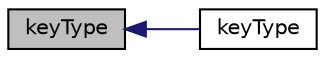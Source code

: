 digraph "keyType"
{
  bgcolor="transparent";
  edge [fontname="Helvetica",fontsize="10",labelfontname="Helvetica",labelfontsize="10"];
  node [fontname="Helvetica",fontsize="10",shape=record];
  rankdir="LR";
  Node1 [label="keyType",height=0.2,width=0.4,color="black", fillcolor="grey75", style="filled", fontcolor="black"];
  Node1 -> Node2 [dir="back",color="midnightblue",fontsize="10",style="solid",fontname="Helvetica"];
  Node2 [label="keyType",height=0.2,width=0.4,color="black",URL="$a01250.html#a2b9b6f02923b4856026738d37e3ca094",tooltip="Construct as copy of character array. "];
}
